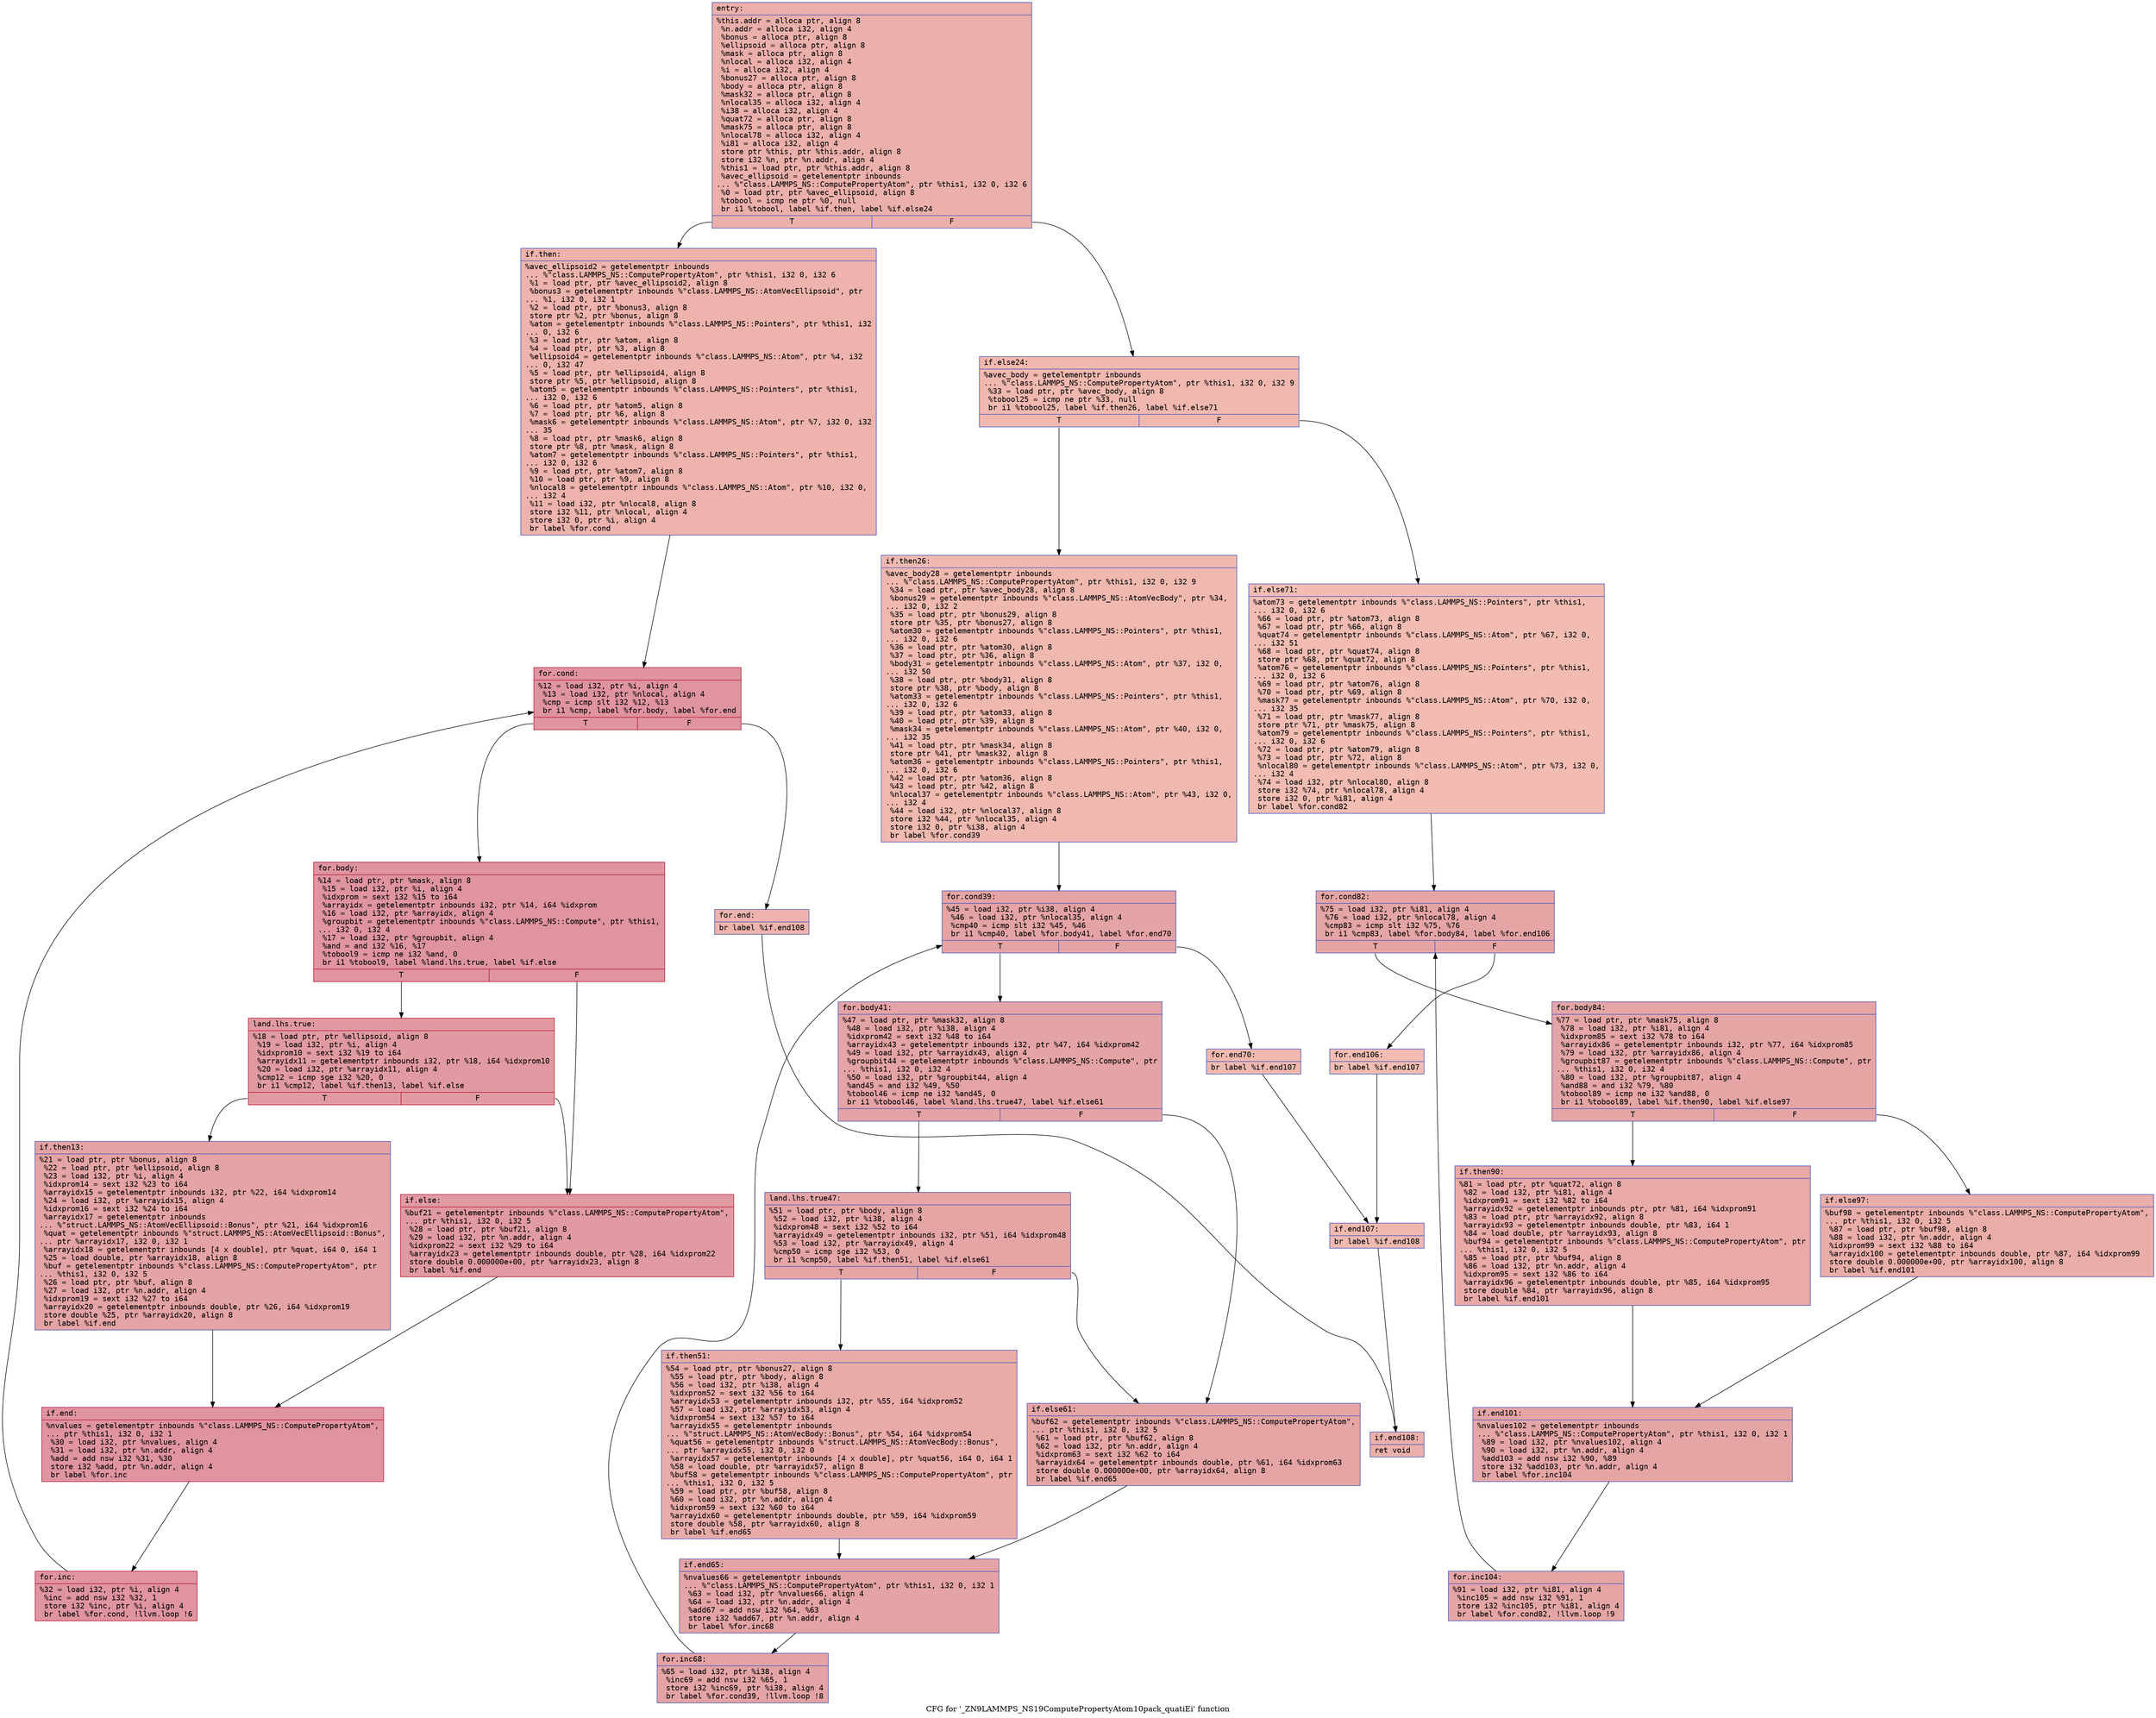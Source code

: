 digraph "CFG for '_ZN9LAMMPS_NS19ComputePropertyAtom10pack_quatiEi' function" {
	label="CFG for '_ZN9LAMMPS_NS19ComputePropertyAtom10pack_quatiEi' function";

	Node0x55e557cb0680 [shape=record,color="#3d50c3ff", style=filled, fillcolor="#d24b4070" fontname="Courier",label="{entry:\l|  %this.addr = alloca ptr, align 8\l  %n.addr = alloca i32, align 4\l  %bonus = alloca ptr, align 8\l  %ellipsoid = alloca ptr, align 8\l  %mask = alloca ptr, align 8\l  %nlocal = alloca i32, align 4\l  %i = alloca i32, align 4\l  %bonus27 = alloca ptr, align 8\l  %body = alloca ptr, align 8\l  %mask32 = alloca ptr, align 8\l  %nlocal35 = alloca i32, align 4\l  %i38 = alloca i32, align 4\l  %quat72 = alloca ptr, align 8\l  %mask75 = alloca ptr, align 8\l  %nlocal78 = alloca i32, align 4\l  %i81 = alloca i32, align 4\l  store ptr %this, ptr %this.addr, align 8\l  store i32 %n, ptr %n.addr, align 4\l  %this1 = load ptr, ptr %this.addr, align 8\l  %avec_ellipsoid = getelementptr inbounds\l... %\"class.LAMMPS_NS::ComputePropertyAtom\", ptr %this1, i32 0, i32 6\l  %0 = load ptr, ptr %avec_ellipsoid, align 8\l  %tobool = icmp ne ptr %0, null\l  br i1 %tobool, label %if.then, label %if.else24\l|{<s0>T|<s1>F}}"];
	Node0x55e557cb0680:s0 -> Node0x55e557cb6f50[tooltip="entry -> if.then\nProbability 62.50%" ];
	Node0x55e557cb0680:s1 -> Node0x55e557cb6fc0[tooltip="entry -> if.else24\nProbability 37.50%" ];
	Node0x55e557cb6f50 [shape=record,color="#3d50c3ff", style=filled, fillcolor="#d6524470" fontname="Courier",label="{if.then:\l|  %avec_ellipsoid2 = getelementptr inbounds\l... %\"class.LAMMPS_NS::ComputePropertyAtom\", ptr %this1, i32 0, i32 6\l  %1 = load ptr, ptr %avec_ellipsoid2, align 8\l  %bonus3 = getelementptr inbounds %\"class.LAMMPS_NS::AtomVecEllipsoid\", ptr\l... %1, i32 0, i32 1\l  %2 = load ptr, ptr %bonus3, align 8\l  store ptr %2, ptr %bonus, align 8\l  %atom = getelementptr inbounds %\"class.LAMMPS_NS::Pointers\", ptr %this1, i32\l... 0, i32 6\l  %3 = load ptr, ptr %atom, align 8\l  %4 = load ptr, ptr %3, align 8\l  %ellipsoid4 = getelementptr inbounds %\"class.LAMMPS_NS::Atom\", ptr %4, i32\l... 0, i32 47\l  %5 = load ptr, ptr %ellipsoid4, align 8\l  store ptr %5, ptr %ellipsoid, align 8\l  %atom5 = getelementptr inbounds %\"class.LAMMPS_NS::Pointers\", ptr %this1,\l... i32 0, i32 6\l  %6 = load ptr, ptr %atom5, align 8\l  %7 = load ptr, ptr %6, align 8\l  %mask6 = getelementptr inbounds %\"class.LAMMPS_NS::Atom\", ptr %7, i32 0, i32\l... 35\l  %8 = load ptr, ptr %mask6, align 8\l  store ptr %8, ptr %mask, align 8\l  %atom7 = getelementptr inbounds %\"class.LAMMPS_NS::Pointers\", ptr %this1,\l... i32 0, i32 6\l  %9 = load ptr, ptr %atom7, align 8\l  %10 = load ptr, ptr %9, align 8\l  %nlocal8 = getelementptr inbounds %\"class.LAMMPS_NS::Atom\", ptr %10, i32 0,\l... i32 4\l  %11 = load i32, ptr %nlocal8, align 8\l  store i32 %11, ptr %nlocal, align 4\l  store i32 0, ptr %i, align 4\l  br label %for.cond\l}"];
	Node0x55e557cb6f50 -> Node0x55e557cb8240[tooltip="if.then -> for.cond\nProbability 100.00%" ];
	Node0x55e557cb8240 [shape=record,color="#b70d28ff", style=filled, fillcolor="#b70d2870" fontname="Courier",label="{for.cond:\l|  %12 = load i32, ptr %i, align 4\l  %13 = load i32, ptr %nlocal, align 4\l  %cmp = icmp slt i32 %12, %13\l  br i1 %cmp, label %for.body, label %for.end\l|{<s0>T|<s1>F}}"];
	Node0x55e557cb8240:s0 -> Node0x55e557cb84e0[tooltip="for.cond -> for.body\nProbability 96.88%" ];
	Node0x55e557cb8240:s1 -> Node0x55e557cb8560[tooltip="for.cond -> for.end\nProbability 3.12%" ];
	Node0x55e557cb84e0 [shape=record,color="#b70d28ff", style=filled, fillcolor="#b70d2870" fontname="Courier",label="{for.body:\l|  %14 = load ptr, ptr %mask, align 8\l  %15 = load i32, ptr %i, align 4\l  %idxprom = sext i32 %15 to i64\l  %arrayidx = getelementptr inbounds i32, ptr %14, i64 %idxprom\l  %16 = load i32, ptr %arrayidx, align 4\l  %groupbit = getelementptr inbounds %\"class.LAMMPS_NS::Compute\", ptr %this1,\l... i32 0, i32 4\l  %17 = load i32, ptr %groupbit, align 4\l  %and = and i32 %16, %17\l  %tobool9 = icmp ne i32 %and, 0\l  br i1 %tobool9, label %land.lhs.true, label %if.else\l|{<s0>T|<s1>F}}"];
	Node0x55e557cb84e0:s0 -> Node0x55e557cb8c30[tooltip="for.body -> land.lhs.true\nProbability 62.50%" ];
	Node0x55e557cb84e0:s1 -> Node0x55e557cb8cb0[tooltip="for.body -> if.else\nProbability 37.50%" ];
	Node0x55e557cb8c30 [shape=record,color="#b70d28ff", style=filled, fillcolor="#bb1b2c70" fontname="Courier",label="{land.lhs.true:\l|  %18 = load ptr, ptr %ellipsoid, align 8\l  %19 = load i32, ptr %i, align 4\l  %idxprom10 = sext i32 %19 to i64\l  %arrayidx11 = getelementptr inbounds i32, ptr %18, i64 %idxprom10\l  %20 = load i32, ptr %arrayidx11, align 4\l  %cmp12 = icmp sge i32 %20, 0\l  br i1 %cmp12, label %if.then13, label %if.else\l|{<s0>T|<s1>F}}"];
	Node0x55e557cb8c30:s0 -> Node0x55e557cb9170[tooltip="land.lhs.true -> if.then13\nProbability 50.00%" ];
	Node0x55e557cb8c30:s1 -> Node0x55e557cb8cb0[tooltip="land.lhs.true -> if.else\nProbability 50.00%" ];
	Node0x55e557cb9170 [shape=record,color="#3d50c3ff", style=filled, fillcolor="#c32e3170" fontname="Courier",label="{if.then13:\l|  %21 = load ptr, ptr %bonus, align 8\l  %22 = load ptr, ptr %ellipsoid, align 8\l  %23 = load i32, ptr %i, align 4\l  %idxprom14 = sext i32 %23 to i64\l  %arrayidx15 = getelementptr inbounds i32, ptr %22, i64 %idxprom14\l  %24 = load i32, ptr %arrayidx15, align 4\l  %idxprom16 = sext i32 %24 to i64\l  %arrayidx17 = getelementptr inbounds\l... %\"struct.LAMMPS_NS::AtomVecEllipsoid::Bonus\", ptr %21, i64 %idxprom16\l  %quat = getelementptr inbounds %\"struct.LAMMPS_NS::AtomVecEllipsoid::Bonus\",\l... ptr %arrayidx17, i32 0, i32 1\l  %arrayidx18 = getelementptr inbounds [4 x double], ptr %quat, i64 0, i64 1\l  %25 = load double, ptr %arrayidx18, align 8\l  %buf = getelementptr inbounds %\"class.LAMMPS_NS::ComputePropertyAtom\", ptr\l... %this1, i32 0, i32 5\l  %26 = load ptr, ptr %buf, align 8\l  %27 = load i32, ptr %n.addr, align 4\l  %idxprom19 = sext i32 %27 to i64\l  %arrayidx20 = getelementptr inbounds double, ptr %26, i64 %idxprom19\l  store double %25, ptr %arrayidx20, align 8\l  br label %if.end\l}"];
	Node0x55e557cb9170 -> Node0x55e557cba0c0[tooltip="if.then13 -> if.end\nProbability 100.00%" ];
	Node0x55e557cb8cb0 [shape=record,color="#b70d28ff", style=filled, fillcolor="#bb1b2c70" fontname="Courier",label="{if.else:\l|  %buf21 = getelementptr inbounds %\"class.LAMMPS_NS::ComputePropertyAtom\",\l... ptr %this1, i32 0, i32 5\l  %28 = load ptr, ptr %buf21, align 8\l  %29 = load i32, ptr %n.addr, align 4\l  %idxprom22 = sext i32 %29 to i64\l  %arrayidx23 = getelementptr inbounds double, ptr %28, i64 %idxprom22\l  store double 0.000000e+00, ptr %arrayidx23, align 8\l  br label %if.end\l}"];
	Node0x55e557cb8cb0 -> Node0x55e557cba0c0[tooltip="if.else -> if.end\nProbability 100.00%" ];
	Node0x55e557cba0c0 [shape=record,color="#b70d28ff", style=filled, fillcolor="#b70d2870" fontname="Courier",label="{if.end:\l|  %nvalues = getelementptr inbounds %\"class.LAMMPS_NS::ComputePropertyAtom\",\l... ptr %this1, i32 0, i32 1\l  %30 = load i32, ptr %nvalues, align 4\l  %31 = load i32, ptr %n.addr, align 4\l  %add = add nsw i32 %31, %30\l  store i32 %add, ptr %n.addr, align 4\l  br label %for.inc\l}"];
	Node0x55e557cba0c0 -> Node0x55e557cba930[tooltip="if.end -> for.inc\nProbability 100.00%" ];
	Node0x55e557cba930 [shape=record,color="#b70d28ff", style=filled, fillcolor="#b70d2870" fontname="Courier",label="{for.inc:\l|  %32 = load i32, ptr %i, align 4\l  %inc = add nsw i32 %32, 1\l  store i32 %inc, ptr %i, align 4\l  br label %for.cond, !llvm.loop !6\l}"];
	Node0x55e557cba930 -> Node0x55e557cb8240[tooltip="for.inc -> for.cond\nProbability 100.00%" ];
	Node0x55e557cb8560 [shape=record,color="#3d50c3ff", style=filled, fillcolor="#d6524470" fontname="Courier",label="{for.end:\l|  br label %if.end108\l}"];
	Node0x55e557cb8560 -> Node0x55e557cbad20[tooltip="for.end -> if.end108\nProbability 100.00%" ];
	Node0x55e557cb6fc0 [shape=record,color="#3d50c3ff", style=filled, fillcolor="#dc5d4a70" fontname="Courier",label="{if.else24:\l|  %avec_body = getelementptr inbounds\l... %\"class.LAMMPS_NS::ComputePropertyAtom\", ptr %this1, i32 0, i32 9\l  %33 = load ptr, ptr %avec_body, align 8\l  %tobool25 = icmp ne ptr %33, null\l  br i1 %tobool25, label %if.then26, label %if.else71\l|{<s0>T|<s1>F}}"];
	Node0x55e557cb6fc0:s0 -> Node0x55e557cbb040[tooltip="if.else24 -> if.then26\nProbability 62.50%" ];
	Node0x55e557cb6fc0:s1 -> Node0x55e557cbb0c0[tooltip="if.else24 -> if.else71\nProbability 37.50%" ];
	Node0x55e557cbb040 [shape=record,color="#3d50c3ff", style=filled, fillcolor="#de614d70" fontname="Courier",label="{if.then26:\l|  %avec_body28 = getelementptr inbounds\l... %\"class.LAMMPS_NS::ComputePropertyAtom\", ptr %this1, i32 0, i32 9\l  %34 = load ptr, ptr %avec_body28, align 8\l  %bonus29 = getelementptr inbounds %\"class.LAMMPS_NS::AtomVecBody\", ptr %34,\l... i32 0, i32 2\l  %35 = load ptr, ptr %bonus29, align 8\l  store ptr %35, ptr %bonus27, align 8\l  %atom30 = getelementptr inbounds %\"class.LAMMPS_NS::Pointers\", ptr %this1,\l... i32 0, i32 6\l  %36 = load ptr, ptr %atom30, align 8\l  %37 = load ptr, ptr %36, align 8\l  %body31 = getelementptr inbounds %\"class.LAMMPS_NS::Atom\", ptr %37, i32 0,\l... i32 50\l  %38 = load ptr, ptr %body31, align 8\l  store ptr %38, ptr %body, align 8\l  %atom33 = getelementptr inbounds %\"class.LAMMPS_NS::Pointers\", ptr %this1,\l... i32 0, i32 6\l  %39 = load ptr, ptr %atom33, align 8\l  %40 = load ptr, ptr %39, align 8\l  %mask34 = getelementptr inbounds %\"class.LAMMPS_NS::Atom\", ptr %40, i32 0,\l... i32 35\l  %41 = load ptr, ptr %mask34, align 8\l  store ptr %41, ptr %mask32, align 8\l  %atom36 = getelementptr inbounds %\"class.LAMMPS_NS::Pointers\", ptr %this1,\l... i32 0, i32 6\l  %42 = load ptr, ptr %atom36, align 8\l  %43 = load ptr, ptr %42, align 8\l  %nlocal37 = getelementptr inbounds %\"class.LAMMPS_NS::Atom\", ptr %43, i32 0,\l... i32 4\l  %44 = load i32, ptr %nlocal37, align 8\l  store i32 %44, ptr %nlocal35, align 4\l  store i32 0, ptr %i38, align 4\l  br label %for.cond39\l}"];
	Node0x55e557cbb040 -> Node0x55e557cbc1b0[tooltip="if.then26 -> for.cond39\nProbability 100.00%" ];
	Node0x55e557cbc1b0 [shape=record,color="#3d50c3ff", style=filled, fillcolor="#c32e3170" fontname="Courier",label="{for.cond39:\l|  %45 = load i32, ptr %i38, align 4\l  %46 = load i32, ptr %nlocal35, align 4\l  %cmp40 = icmp slt i32 %45, %46\l  br i1 %cmp40, label %for.body41, label %for.end70\l|{<s0>T|<s1>F}}"];
	Node0x55e557cbc1b0:s0 -> Node0x55e557cbc450[tooltip="for.cond39 -> for.body41\nProbability 96.88%" ];
	Node0x55e557cbc1b0:s1 -> Node0x55e557cbc4d0[tooltip="for.cond39 -> for.end70\nProbability 3.12%" ];
	Node0x55e557cbc450 [shape=record,color="#3d50c3ff", style=filled, fillcolor="#c32e3170" fontname="Courier",label="{for.body41:\l|  %47 = load ptr, ptr %mask32, align 8\l  %48 = load i32, ptr %i38, align 4\l  %idxprom42 = sext i32 %48 to i64\l  %arrayidx43 = getelementptr inbounds i32, ptr %47, i64 %idxprom42\l  %49 = load i32, ptr %arrayidx43, align 4\l  %groupbit44 = getelementptr inbounds %\"class.LAMMPS_NS::Compute\", ptr\l... %this1, i32 0, i32 4\l  %50 = load i32, ptr %groupbit44, align 4\l  %and45 = and i32 %49, %50\l  %tobool46 = icmp ne i32 %and45, 0\l  br i1 %tobool46, label %land.lhs.true47, label %if.else61\l|{<s0>T|<s1>F}}"];
	Node0x55e557cbc450:s0 -> Node0x55e557cbd3e0[tooltip="for.body41 -> land.lhs.true47\nProbability 62.50%" ];
	Node0x55e557cbc450:s1 -> Node0x55e557cbd460[tooltip="for.body41 -> if.else61\nProbability 37.50%" ];
	Node0x55e557cbd3e0 [shape=record,color="#3d50c3ff", style=filled, fillcolor="#c5333470" fontname="Courier",label="{land.lhs.true47:\l|  %51 = load ptr, ptr %body, align 8\l  %52 = load i32, ptr %i38, align 4\l  %idxprom48 = sext i32 %52 to i64\l  %arrayidx49 = getelementptr inbounds i32, ptr %51, i64 %idxprom48\l  %53 = load i32, ptr %arrayidx49, align 4\l  %cmp50 = icmp sge i32 %53, 0\l  br i1 %cmp50, label %if.then51, label %if.else61\l|{<s0>T|<s1>F}}"];
	Node0x55e557cbd3e0:s0 -> Node0x55e557cbd930[tooltip="land.lhs.true47 -> if.then51\nProbability 50.00%" ];
	Node0x55e557cbd3e0:s1 -> Node0x55e557cbd460[tooltip="land.lhs.true47 -> if.else61\nProbability 50.00%" ];
	Node0x55e557cbd930 [shape=record,color="#3d50c3ff", style=filled, fillcolor="#cc403a70" fontname="Courier",label="{if.then51:\l|  %54 = load ptr, ptr %bonus27, align 8\l  %55 = load ptr, ptr %body, align 8\l  %56 = load i32, ptr %i38, align 4\l  %idxprom52 = sext i32 %56 to i64\l  %arrayidx53 = getelementptr inbounds i32, ptr %55, i64 %idxprom52\l  %57 = load i32, ptr %arrayidx53, align 4\l  %idxprom54 = sext i32 %57 to i64\l  %arrayidx55 = getelementptr inbounds\l... %\"struct.LAMMPS_NS::AtomVecBody::Bonus\", ptr %54, i64 %idxprom54\l  %quat56 = getelementptr inbounds %\"struct.LAMMPS_NS::AtomVecBody::Bonus\",\l... ptr %arrayidx55, i32 0, i32 0\l  %arrayidx57 = getelementptr inbounds [4 x double], ptr %quat56, i64 0, i64 1\l  %58 = load double, ptr %arrayidx57, align 8\l  %buf58 = getelementptr inbounds %\"class.LAMMPS_NS::ComputePropertyAtom\", ptr\l... %this1, i32 0, i32 5\l  %59 = load ptr, ptr %buf58, align 8\l  %60 = load i32, ptr %n.addr, align 4\l  %idxprom59 = sext i32 %60 to i64\l  %arrayidx60 = getelementptr inbounds double, ptr %59, i64 %idxprom59\l  store double %58, ptr %arrayidx60, align 8\l  br label %if.end65\l}"];
	Node0x55e557cbd930 -> Node0x55e557cb9af0[tooltip="if.then51 -> if.end65\nProbability 100.00%" ];
	Node0x55e557cbd460 [shape=record,color="#3d50c3ff", style=filled, fillcolor="#c5333470" fontname="Courier",label="{if.else61:\l|  %buf62 = getelementptr inbounds %\"class.LAMMPS_NS::ComputePropertyAtom\",\l... ptr %this1, i32 0, i32 5\l  %61 = load ptr, ptr %buf62, align 8\l  %62 = load i32, ptr %n.addr, align 4\l  %idxprom63 = sext i32 %62 to i64\l  %arrayidx64 = getelementptr inbounds double, ptr %61, i64 %idxprom63\l  store double 0.000000e+00, ptr %arrayidx64, align 8\l  br label %if.end65\l}"];
	Node0x55e557cbd460 -> Node0x55e557cb9af0[tooltip="if.else61 -> if.end65\nProbability 100.00%" ];
	Node0x55e557cb9af0 [shape=record,color="#3d50c3ff", style=filled, fillcolor="#c32e3170" fontname="Courier",label="{if.end65:\l|  %nvalues66 = getelementptr inbounds\l... %\"class.LAMMPS_NS::ComputePropertyAtom\", ptr %this1, i32 0, i32 1\l  %63 = load i32, ptr %nvalues66, align 4\l  %64 = load i32, ptr %n.addr, align 4\l  %add67 = add nsw i32 %64, %63\l  store i32 %add67, ptr %n.addr, align 4\l  br label %for.inc68\l}"];
	Node0x55e557cb9af0 -> Node0x55e557cbf410[tooltip="if.end65 -> for.inc68\nProbability 100.00%" ];
	Node0x55e557cbf410 [shape=record,color="#3d50c3ff", style=filled, fillcolor="#c32e3170" fontname="Courier",label="{for.inc68:\l|  %65 = load i32, ptr %i38, align 4\l  %inc69 = add nsw i32 %65, 1\l  store i32 %inc69, ptr %i38, align 4\l  br label %for.cond39, !llvm.loop !8\l}"];
	Node0x55e557cbf410 -> Node0x55e557cbc1b0[tooltip="for.inc68 -> for.cond39\nProbability 100.00%" ];
	Node0x55e557cbc4d0 [shape=record,color="#3d50c3ff", style=filled, fillcolor="#de614d70" fontname="Courier",label="{for.end70:\l|  br label %if.end107\l}"];
	Node0x55e557cbc4d0 -> Node0x55e557cbf890[tooltip="for.end70 -> if.end107\nProbability 100.00%" ];
	Node0x55e557cbb0c0 [shape=record,color="#3d50c3ff", style=filled, fillcolor="#e1675170" fontname="Courier",label="{if.else71:\l|  %atom73 = getelementptr inbounds %\"class.LAMMPS_NS::Pointers\", ptr %this1,\l... i32 0, i32 6\l  %66 = load ptr, ptr %atom73, align 8\l  %67 = load ptr, ptr %66, align 8\l  %quat74 = getelementptr inbounds %\"class.LAMMPS_NS::Atom\", ptr %67, i32 0,\l... i32 51\l  %68 = load ptr, ptr %quat74, align 8\l  store ptr %68, ptr %quat72, align 8\l  %atom76 = getelementptr inbounds %\"class.LAMMPS_NS::Pointers\", ptr %this1,\l... i32 0, i32 6\l  %69 = load ptr, ptr %atom76, align 8\l  %70 = load ptr, ptr %69, align 8\l  %mask77 = getelementptr inbounds %\"class.LAMMPS_NS::Atom\", ptr %70, i32 0,\l... i32 35\l  %71 = load ptr, ptr %mask77, align 8\l  store ptr %71, ptr %mask75, align 8\l  %atom79 = getelementptr inbounds %\"class.LAMMPS_NS::Pointers\", ptr %this1,\l... i32 0, i32 6\l  %72 = load ptr, ptr %atom79, align 8\l  %73 = load ptr, ptr %72, align 8\l  %nlocal80 = getelementptr inbounds %\"class.LAMMPS_NS::Atom\", ptr %73, i32 0,\l... i32 4\l  %74 = load i32, ptr %nlocal80, align 8\l  store i32 %74, ptr %nlocal78, align 4\l  store i32 0, ptr %i81, align 4\l  br label %for.cond82\l}"];
	Node0x55e557cbb0c0 -> Node0x55e557cc05d0[tooltip="if.else71 -> for.cond82\nProbability 100.00%" ];
	Node0x55e557cc05d0 [shape=record,color="#3d50c3ff", style=filled, fillcolor="#c5333470" fontname="Courier",label="{for.cond82:\l|  %75 = load i32, ptr %i81, align 4\l  %76 = load i32, ptr %nlocal78, align 4\l  %cmp83 = icmp slt i32 %75, %76\l  br i1 %cmp83, label %for.body84, label %for.end106\l|{<s0>T|<s1>F}}"];
	Node0x55e557cc05d0:s0 -> Node0x55e557cc0870[tooltip="for.cond82 -> for.body84\nProbability 96.88%" ];
	Node0x55e557cc05d0:s1 -> Node0x55e557cc08f0[tooltip="for.cond82 -> for.end106\nProbability 3.12%" ];
	Node0x55e557cc0870 [shape=record,color="#3d50c3ff", style=filled, fillcolor="#c5333470" fontname="Courier",label="{for.body84:\l|  %77 = load ptr, ptr %mask75, align 8\l  %78 = load i32, ptr %i81, align 4\l  %idxprom85 = sext i32 %78 to i64\l  %arrayidx86 = getelementptr inbounds i32, ptr %77, i64 %idxprom85\l  %79 = load i32, ptr %arrayidx86, align 4\l  %groupbit87 = getelementptr inbounds %\"class.LAMMPS_NS::Compute\", ptr\l... %this1, i32 0, i32 4\l  %80 = load i32, ptr %groupbit87, align 4\l  %and88 = and i32 %79, %80\l  %tobool89 = icmp ne i32 %and88, 0\l  br i1 %tobool89, label %if.then90, label %if.else97\l|{<s0>T|<s1>F}}"];
	Node0x55e557cc0870:s0 -> Node0x55e557cc0ff0[tooltip="for.body84 -> if.then90\nProbability 62.50%" ];
	Node0x55e557cc0870:s1 -> Node0x55e557cc1070[tooltip="for.body84 -> if.else97\nProbability 37.50%" ];
	Node0x55e557cc0ff0 [shape=record,color="#3d50c3ff", style=filled, fillcolor="#ca3b3770" fontname="Courier",label="{if.then90:\l|  %81 = load ptr, ptr %quat72, align 8\l  %82 = load i32, ptr %i81, align 4\l  %idxprom91 = sext i32 %82 to i64\l  %arrayidx92 = getelementptr inbounds ptr, ptr %81, i64 %idxprom91\l  %83 = load ptr, ptr %arrayidx92, align 8\l  %arrayidx93 = getelementptr inbounds double, ptr %83, i64 1\l  %84 = load double, ptr %arrayidx93, align 8\l  %buf94 = getelementptr inbounds %\"class.LAMMPS_NS::ComputePropertyAtom\", ptr\l... %this1, i32 0, i32 5\l  %85 = load ptr, ptr %buf94, align 8\l  %86 = load i32, ptr %n.addr, align 4\l  %idxprom95 = sext i32 %86 to i64\l  %arrayidx96 = getelementptr inbounds double, ptr %85, i64 %idxprom95\l  store double %84, ptr %arrayidx96, align 8\l  br label %if.end101\l}"];
	Node0x55e557cc0ff0 -> Node0x55e557cc19d0[tooltip="if.then90 -> if.end101\nProbability 100.00%" ];
	Node0x55e557cc1070 [shape=record,color="#3d50c3ff", style=filled, fillcolor="#d0473d70" fontname="Courier",label="{if.else97:\l|  %buf98 = getelementptr inbounds %\"class.LAMMPS_NS::ComputePropertyAtom\",\l... ptr %this1, i32 0, i32 5\l  %87 = load ptr, ptr %buf98, align 8\l  %88 = load i32, ptr %n.addr, align 4\l  %idxprom99 = sext i32 %88 to i64\l  %arrayidx100 = getelementptr inbounds double, ptr %87, i64 %idxprom99\l  store double 0.000000e+00, ptr %arrayidx100, align 8\l  br label %if.end101\l}"];
	Node0x55e557cc1070 -> Node0x55e557cc19d0[tooltip="if.else97 -> if.end101\nProbability 100.00%" ];
	Node0x55e557cc19d0 [shape=record,color="#3d50c3ff", style=filled, fillcolor="#c5333470" fontname="Courier",label="{if.end101:\l|  %nvalues102 = getelementptr inbounds\l... %\"class.LAMMPS_NS::ComputePropertyAtom\", ptr %this1, i32 0, i32 1\l  %89 = load i32, ptr %nvalues102, align 4\l  %90 = load i32, ptr %n.addr, align 4\l  %add103 = add nsw i32 %90, %89\l  store i32 %add103, ptr %n.addr, align 4\l  br label %for.inc104\l}"];
	Node0x55e557cc19d0 -> Node0x55e557cc2260[tooltip="if.end101 -> for.inc104\nProbability 100.00%" ];
	Node0x55e557cc2260 [shape=record,color="#3d50c3ff", style=filled, fillcolor="#c5333470" fontname="Courier",label="{for.inc104:\l|  %91 = load i32, ptr %i81, align 4\l  %inc105 = add nsw i32 %91, 1\l  store i32 %inc105, ptr %i81, align 4\l  br label %for.cond82, !llvm.loop !9\l}"];
	Node0x55e557cc2260 -> Node0x55e557cc05d0[tooltip="for.inc104 -> for.cond82\nProbability 100.00%" ];
	Node0x55e557cc08f0 [shape=record,color="#3d50c3ff", style=filled, fillcolor="#e1675170" fontname="Courier",label="{for.end106:\l|  br label %if.end107\l}"];
	Node0x55e557cc08f0 -> Node0x55e557cbf890[tooltip="for.end106 -> if.end107\nProbability 100.00%" ];
	Node0x55e557cbf890 [shape=record,color="#3d50c3ff", style=filled, fillcolor="#dc5d4a70" fontname="Courier",label="{if.end107:\l|  br label %if.end108\l}"];
	Node0x55e557cbf890 -> Node0x55e557cbad20[tooltip="if.end107 -> if.end108\nProbability 100.00%" ];
	Node0x55e557cbad20 [shape=record,color="#3d50c3ff", style=filled, fillcolor="#d24b4070" fontname="Courier",label="{if.end108:\l|  ret void\l}"];
}
